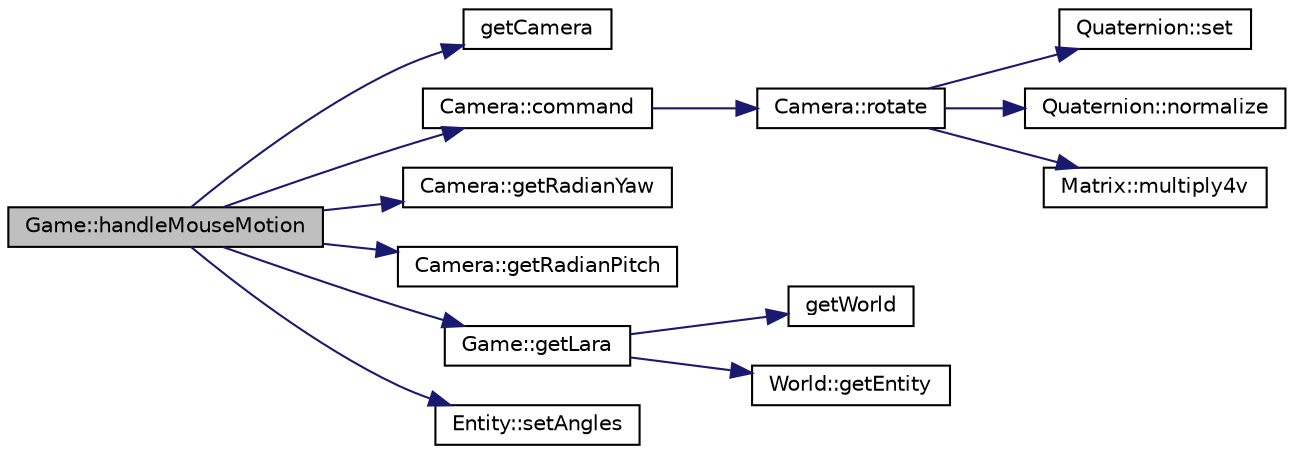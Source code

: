 digraph "Game::handleMouseMotion"
{
 // INTERACTIVE_SVG=YES
  edge [fontname="Helvetica",fontsize="10",labelfontname="Helvetica",labelfontsize="10"];
  node [fontname="Helvetica",fontsize="10",shape=record];
  rankdir="LR";
  Node1 [label="Game::handleMouseMotion",height=0.2,width=0.4,color="black", fillcolor="grey75", style="filled" fontcolor="black"];
  Node1 -> Node2 [color="midnightblue",fontsize="10",style="solid",fontname="Helvetica"];
  Node2 [label="getCamera",height=0.2,width=0.4,color="black", fillcolor="white", style="filled",URL="$_camera_8h.html#af662de0d8cf096f2986eac6a4290cc23"];
  Node1 -> Node3 [color="midnightblue",fontsize="10",style="solid",fontname="Helvetica"];
  Node3 [label="Camera::command",height=0.2,width=0.4,color="black", fillcolor="white", style="filled",URL="$class_camera.html#a2f3a6b567730e6ff919d1347ae7adea5",tooltip="Sends interactive command to camera. "];
  Node3 -> Node4 [color="midnightblue",fontsize="10",style="solid",fontname="Helvetica"];
  Node4 [label="Camera::rotate",height=0.2,width=0.4,color="black", fillcolor="white", style="filled",URL="$class_camera.html#a4a45040f06f24a53af7f17bbcc610f22"];
  Node4 -> Node5 [color="midnightblue",fontsize="10",style="solid",fontname="Helvetica"];
  Node5 [label="Quaternion::set",height=0.2,width=0.4,color="black", fillcolor="white", style="filled",URL="$class_quaternion.html#a76691465aa4a7f796899f7a170a0d54e",tooltip="Sets this quaternion. "];
  Node4 -> Node6 [color="midnightblue",fontsize="10",style="solid",fontname="Helvetica"];
  Node6 [label="Quaternion::normalize",height=0.2,width=0.4,color="black", fillcolor="white", style="filled",URL="$class_quaternion.html#a48e6bafb249c895ed25f29dc9170e11e",tooltip="Normalize this quaternion. "];
  Node4 -> Node7 [color="midnightblue",fontsize="10",style="solid",fontname="Helvetica"];
  Node7 [label="Matrix::multiply4v",height=0.2,width=0.4,color="black", fillcolor="white", style="filled",URL="$class_matrix.html#a0d94c5d170a4a7baf9a253e696d90b9a",tooltip="Multiplies v vector and this matrix. "];
  Node1 -> Node8 [color="midnightblue",fontsize="10",style="solid",fontname="Helvetica"];
  Node8 [label="Camera::getRadianYaw",height=0.2,width=0.4,color="black", fillcolor="white", style="filled",URL="$class_camera.html#a2f2185171286c77de97ebe0b67fce969",tooltip="Get angle/yaw of camera. "];
  Node1 -> Node9 [color="midnightblue",fontsize="10",style="solid",fontname="Helvetica"];
  Node9 [label="Camera::getRadianPitch",height=0.2,width=0.4,color="black", fillcolor="white", style="filled",URL="$class_camera.html#a332decd9d9741efdd9df1bf2d775c884",tooltip="Get angle/pitch of camera. "];
  Node1 -> Node10 [color="midnightblue",fontsize="10",style="solid",fontname="Helvetica"];
  Node10 [label="Game::getLara",height=0.2,width=0.4,color="black", fillcolor="white", style="filled",URL="$class_game.html#aacc7cc1f43287635ec6d6fa4ae9a2141"];
  Node10 -> Node11 [color="midnightblue",fontsize="10",style="solid",fontname="Helvetica"];
  Node11 [label="getWorld",height=0.2,width=0.4,color="black", fillcolor="white", style="filled",URL="$_world_8h.html#abea1a794341f4259c16d914064e97528"];
  Node10 -> Node12 [color="midnightblue",fontsize="10",style="solid",fontname="Helvetica"];
  Node12 [label="World::getEntity",height=0.2,width=0.4,color="black", fillcolor="white", style="filled",URL="$class_world.html#a5c068559cbe874b0cf7204d89b4f0200"];
  Node1 -> Node13 [color="midnightblue",fontsize="10",style="solid",fontname="Helvetica"];
  Node13 [label="Entity::setAngles",height=0.2,width=0.4,color="black", fillcolor="white", style="filled",URL="$class_entity.html#a6d3ac45e453e564ec2ae0c66dbffa8a8"];
}
